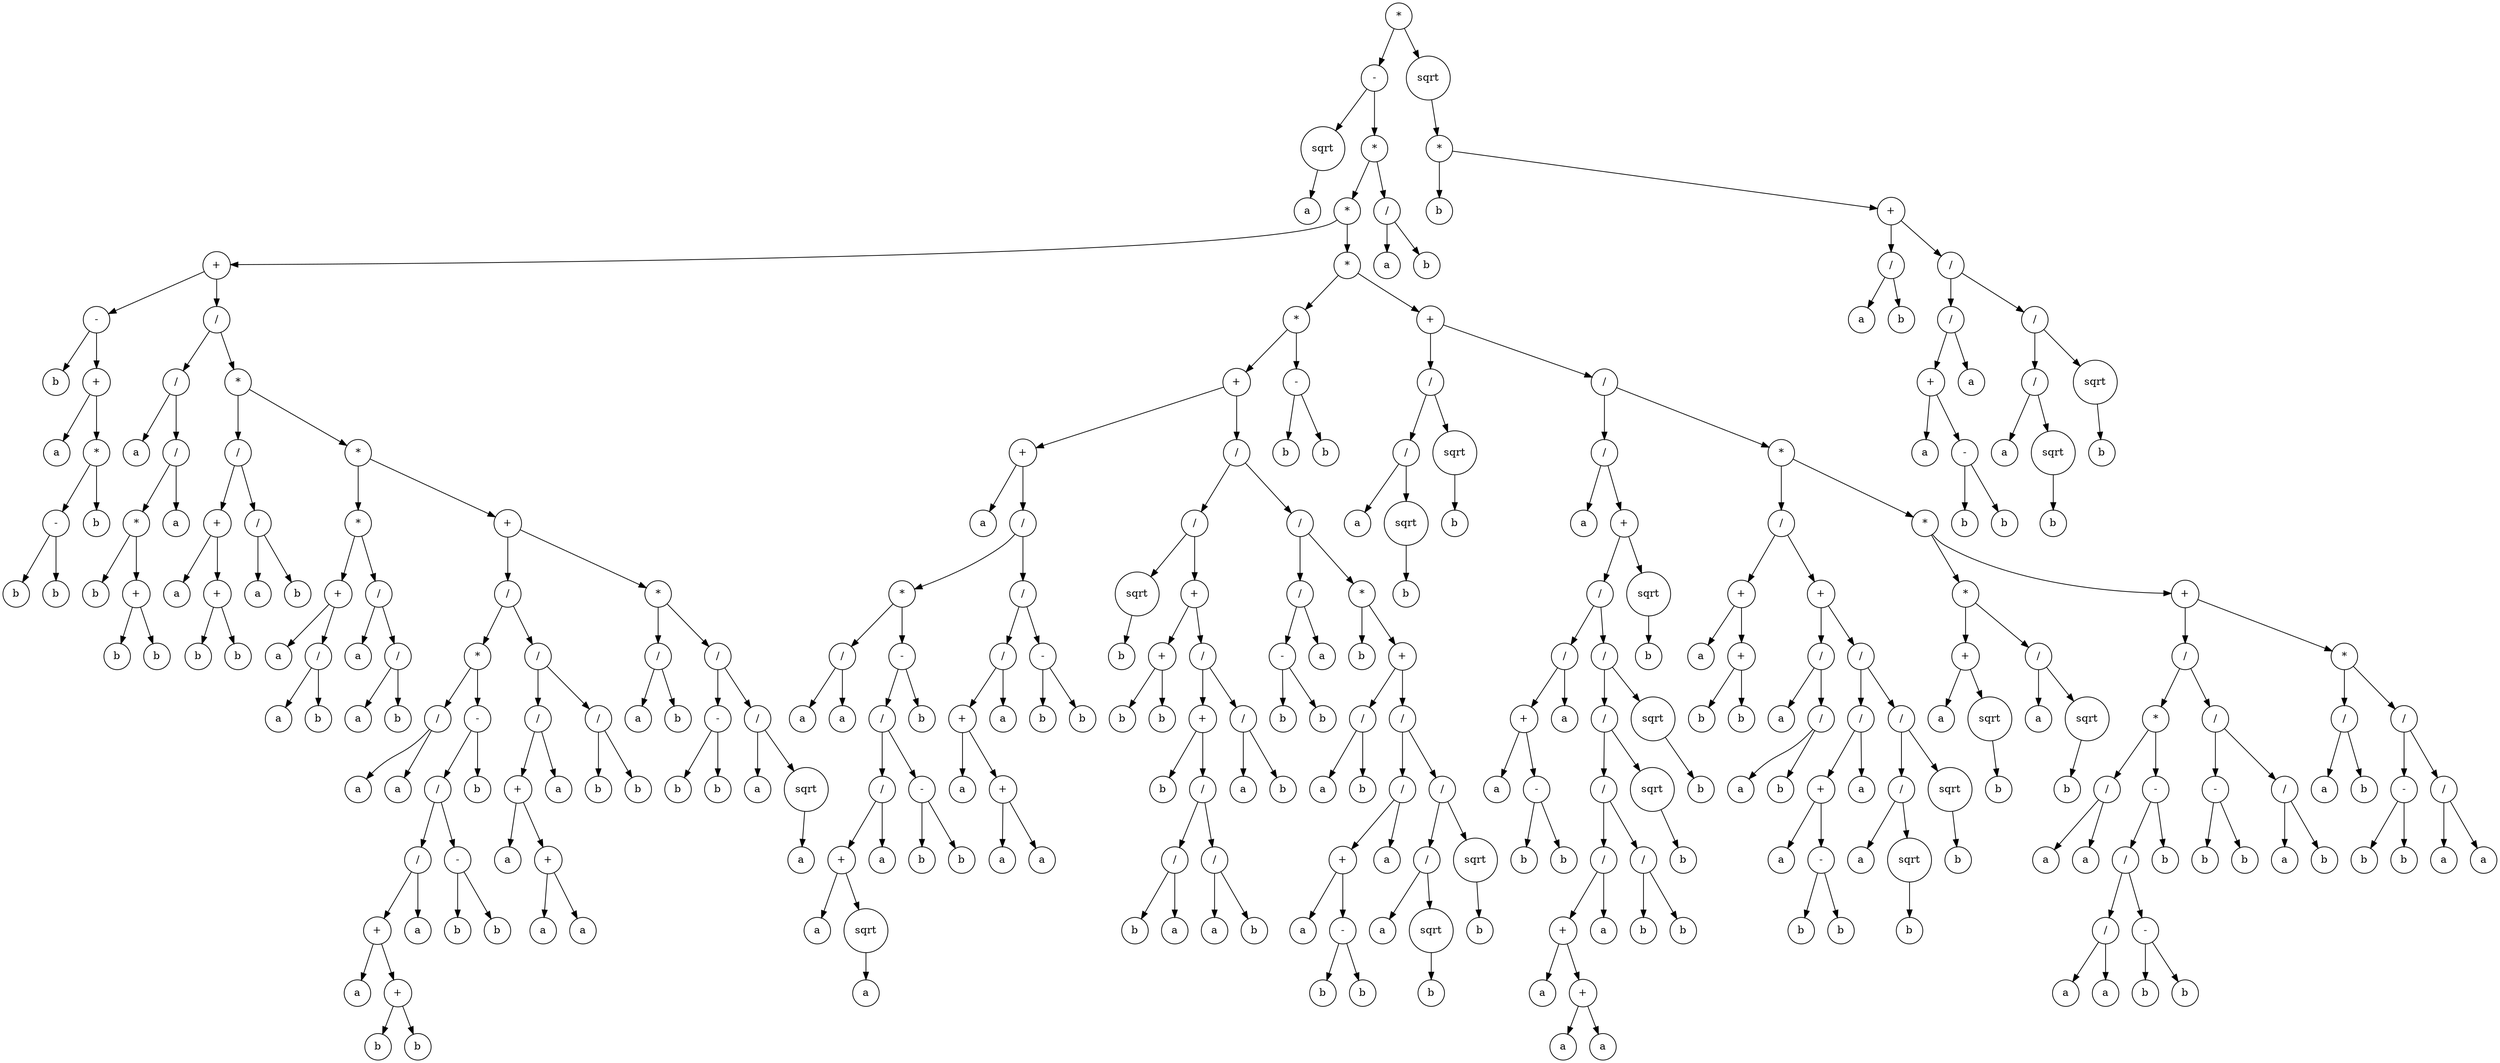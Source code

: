 digraph g {
graph [ordering=out];
node [shape=circle];
n[label = "*"];
n0[label = "-"];
n00[label = "sqrt"];
n000[label = "a"];
n00 -> n000;
n0 -> n00;
n01[label = "*"];
n010[label = "*"];
n0100[label = "+"];
n01000[label = "-"];
n010000[label = "b"];
n01000 -> n010000;
n010001[label = "+"];
n0100010[label = "a"];
n010001 -> n0100010;
n0100011[label = "*"];
n01000110[label = "-"];
n010001100[label = "b"];
n01000110 -> n010001100;
n010001101[label = "b"];
n01000110 -> n010001101;
n0100011 -> n01000110;
n01000111[label = "b"];
n0100011 -> n01000111;
n010001 -> n0100011;
n01000 -> n010001;
n0100 -> n01000;
n01001[label = "/"];
n010010[label = "/"];
n0100100[label = "a"];
n010010 -> n0100100;
n0100101[label = "/"];
n01001010[label = "*"];
n010010100[label = "b"];
n01001010 -> n010010100;
n010010101[label = "+"];
n0100101010[label = "b"];
n010010101 -> n0100101010;
n0100101011[label = "b"];
n010010101 -> n0100101011;
n01001010 -> n010010101;
n0100101 -> n01001010;
n01001011[label = "a"];
n0100101 -> n01001011;
n010010 -> n0100101;
n01001 -> n010010;
n010011[label = "*"];
n0100110[label = "/"];
n01001100[label = "+"];
n010011000[label = "a"];
n01001100 -> n010011000;
n010011001[label = "+"];
n0100110010[label = "b"];
n010011001 -> n0100110010;
n0100110011[label = "b"];
n010011001 -> n0100110011;
n01001100 -> n010011001;
n0100110 -> n01001100;
n01001101[label = "/"];
n010011010[label = "a"];
n01001101 -> n010011010;
n010011011[label = "b"];
n01001101 -> n010011011;
n0100110 -> n01001101;
n010011 -> n0100110;
n0100111[label = "*"];
n01001110[label = "*"];
n010011100[label = "+"];
n0100111000[label = "a"];
n010011100 -> n0100111000;
n0100111001[label = "/"];
n01001110010[label = "a"];
n0100111001 -> n01001110010;
n01001110011[label = "b"];
n0100111001 -> n01001110011;
n010011100 -> n0100111001;
n01001110 -> n010011100;
n010011101[label = "/"];
n0100111010[label = "a"];
n010011101 -> n0100111010;
n0100111011[label = "/"];
n01001110110[label = "a"];
n0100111011 -> n01001110110;
n01001110111[label = "b"];
n0100111011 -> n01001110111;
n010011101 -> n0100111011;
n01001110 -> n010011101;
n0100111 -> n01001110;
n01001111[label = "+"];
n010011110[label = "/"];
n0100111100[label = "*"];
n01001111000[label = "/"];
n010011110000[label = "a"];
n01001111000 -> n010011110000;
n010011110001[label = "a"];
n01001111000 -> n010011110001;
n0100111100 -> n01001111000;
n01001111001[label = "-"];
n010011110010[label = "/"];
n0100111100100[label = "/"];
n01001111001000[label = "+"];
n010011110010000[label = "a"];
n01001111001000 -> n010011110010000;
n010011110010001[label = "+"];
n0100111100100010[label = "b"];
n010011110010001 -> n0100111100100010;
n0100111100100011[label = "b"];
n010011110010001 -> n0100111100100011;
n01001111001000 -> n010011110010001;
n0100111100100 -> n01001111001000;
n01001111001001[label = "a"];
n0100111100100 -> n01001111001001;
n010011110010 -> n0100111100100;
n0100111100101[label = "-"];
n01001111001010[label = "b"];
n0100111100101 -> n01001111001010;
n01001111001011[label = "b"];
n0100111100101 -> n01001111001011;
n010011110010 -> n0100111100101;
n01001111001 -> n010011110010;
n010011110011[label = "b"];
n01001111001 -> n010011110011;
n0100111100 -> n01001111001;
n010011110 -> n0100111100;
n0100111101[label = "/"];
n01001111010[label = "/"];
n010011110100[label = "+"];
n0100111101000[label = "a"];
n010011110100 -> n0100111101000;
n0100111101001[label = "+"];
n01001111010010[label = "a"];
n0100111101001 -> n01001111010010;
n01001111010011[label = "a"];
n0100111101001 -> n01001111010011;
n010011110100 -> n0100111101001;
n01001111010 -> n010011110100;
n010011110101[label = "a"];
n01001111010 -> n010011110101;
n0100111101 -> n01001111010;
n01001111011[label = "/"];
n010011110110[label = "b"];
n01001111011 -> n010011110110;
n010011110111[label = "b"];
n01001111011 -> n010011110111;
n0100111101 -> n01001111011;
n010011110 -> n0100111101;
n01001111 -> n010011110;
n010011111[label = "*"];
n0100111110[label = "/"];
n01001111100[label = "a"];
n0100111110 -> n01001111100;
n01001111101[label = "b"];
n0100111110 -> n01001111101;
n010011111 -> n0100111110;
n0100111111[label = "/"];
n01001111110[label = "-"];
n010011111100[label = "b"];
n01001111110 -> n010011111100;
n010011111101[label = "b"];
n01001111110 -> n010011111101;
n0100111111 -> n01001111110;
n01001111111[label = "/"];
n010011111110[label = "a"];
n01001111111 -> n010011111110;
n010011111111[label = "sqrt"];
n0100111111110[label = "a"];
n010011111111 -> n0100111111110;
n01001111111 -> n010011111111;
n0100111111 -> n01001111111;
n010011111 -> n0100111111;
n01001111 -> n010011111;
n0100111 -> n01001111;
n010011 -> n0100111;
n01001 -> n010011;
n0100 -> n01001;
n010 -> n0100;
n0101[label = "*"];
n01010[label = "*"];
n010100[label = "+"];
n0101000[label = "+"];
n01010000[label = "a"];
n0101000 -> n01010000;
n01010001[label = "/"];
n010100010[label = "*"];
n0101000100[label = "/"];
n01010001000[label = "a"];
n0101000100 -> n01010001000;
n01010001001[label = "a"];
n0101000100 -> n01010001001;
n010100010 -> n0101000100;
n0101000101[label = "-"];
n01010001010[label = "/"];
n010100010100[label = "/"];
n0101000101000[label = "+"];
n01010001010000[label = "a"];
n0101000101000 -> n01010001010000;
n01010001010001[label = "sqrt"];
n010100010100010[label = "a"];
n01010001010001 -> n010100010100010;
n0101000101000 -> n01010001010001;
n010100010100 -> n0101000101000;
n0101000101001[label = "a"];
n010100010100 -> n0101000101001;
n01010001010 -> n010100010100;
n010100010101[label = "-"];
n0101000101010[label = "b"];
n010100010101 -> n0101000101010;
n0101000101011[label = "b"];
n010100010101 -> n0101000101011;
n01010001010 -> n010100010101;
n0101000101 -> n01010001010;
n01010001011[label = "b"];
n0101000101 -> n01010001011;
n010100010 -> n0101000101;
n01010001 -> n010100010;
n010100011[label = "/"];
n0101000110[label = "/"];
n01010001100[label = "+"];
n010100011000[label = "a"];
n01010001100 -> n010100011000;
n010100011001[label = "+"];
n0101000110010[label = "a"];
n010100011001 -> n0101000110010;
n0101000110011[label = "a"];
n010100011001 -> n0101000110011;
n01010001100 -> n010100011001;
n0101000110 -> n01010001100;
n01010001101[label = "a"];
n0101000110 -> n01010001101;
n010100011 -> n0101000110;
n0101000111[label = "-"];
n01010001110[label = "b"];
n0101000111 -> n01010001110;
n01010001111[label = "b"];
n0101000111 -> n01010001111;
n010100011 -> n0101000111;
n01010001 -> n010100011;
n0101000 -> n01010001;
n010100 -> n0101000;
n0101001[label = "/"];
n01010010[label = "/"];
n010100100[label = "sqrt"];
n0101001000[label = "b"];
n010100100 -> n0101001000;
n01010010 -> n010100100;
n010100101[label = "+"];
n0101001010[label = "+"];
n01010010100[label = "b"];
n0101001010 -> n01010010100;
n01010010101[label = "b"];
n0101001010 -> n01010010101;
n010100101 -> n0101001010;
n0101001011[label = "/"];
n01010010110[label = "+"];
n010100101100[label = "b"];
n01010010110 -> n010100101100;
n010100101101[label = "/"];
n0101001011010[label = "/"];
n01010010110100[label = "b"];
n0101001011010 -> n01010010110100;
n01010010110101[label = "a"];
n0101001011010 -> n01010010110101;
n010100101101 -> n0101001011010;
n0101001011011[label = "/"];
n01010010110110[label = "a"];
n0101001011011 -> n01010010110110;
n01010010110111[label = "b"];
n0101001011011 -> n01010010110111;
n010100101101 -> n0101001011011;
n01010010110 -> n010100101101;
n0101001011 -> n01010010110;
n01010010111[label = "/"];
n010100101110[label = "a"];
n01010010111 -> n010100101110;
n010100101111[label = "b"];
n01010010111 -> n010100101111;
n0101001011 -> n01010010111;
n010100101 -> n0101001011;
n01010010 -> n010100101;
n0101001 -> n01010010;
n01010011[label = "/"];
n010100110[label = "/"];
n0101001100[label = "-"];
n01010011000[label = "b"];
n0101001100 -> n01010011000;
n01010011001[label = "b"];
n0101001100 -> n01010011001;
n010100110 -> n0101001100;
n0101001101[label = "a"];
n010100110 -> n0101001101;
n01010011 -> n010100110;
n010100111[label = "*"];
n0101001110[label = "b"];
n010100111 -> n0101001110;
n0101001111[label = "+"];
n01010011110[label = "/"];
n010100111100[label = "a"];
n01010011110 -> n010100111100;
n010100111101[label = "b"];
n01010011110 -> n010100111101;
n0101001111 -> n01010011110;
n01010011111[label = "/"];
n010100111110[label = "/"];
n0101001111100[label = "+"];
n01010011111000[label = "a"];
n0101001111100 -> n01010011111000;
n01010011111001[label = "-"];
n010100111110010[label = "b"];
n01010011111001 -> n010100111110010;
n010100111110011[label = "b"];
n01010011111001 -> n010100111110011;
n0101001111100 -> n01010011111001;
n010100111110 -> n0101001111100;
n0101001111101[label = "a"];
n010100111110 -> n0101001111101;
n01010011111 -> n010100111110;
n010100111111[label = "/"];
n0101001111110[label = "/"];
n01010011111100[label = "a"];
n0101001111110 -> n01010011111100;
n01010011111101[label = "sqrt"];
n010100111111010[label = "b"];
n01010011111101 -> n010100111111010;
n0101001111110 -> n01010011111101;
n010100111111 -> n0101001111110;
n0101001111111[label = "sqrt"];
n01010011111110[label = "b"];
n0101001111111 -> n01010011111110;
n010100111111 -> n0101001111111;
n01010011111 -> n010100111111;
n0101001111 -> n01010011111;
n010100111 -> n0101001111;
n01010011 -> n010100111;
n0101001 -> n01010011;
n010100 -> n0101001;
n01010 -> n010100;
n010101[label = "-"];
n0101010[label = "b"];
n010101 -> n0101010;
n0101011[label = "b"];
n010101 -> n0101011;
n01010 -> n010101;
n0101 -> n01010;
n01011[label = "+"];
n010110[label = "/"];
n0101100[label = "/"];
n01011000[label = "a"];
n0101100 -> n01011000;
n01011001[label = "sqrt"];
n010110010[label = "b"];
n01011001 -> n010110010;
n0101100 -> n01011001;
n010110 -> n0101100;
n0101101[label = "sqrt"];
n01011010[label = "b"];
n0101101 -> n01011010;
n010110 -> n0101101;
n01011 -> n010110;
n010111[label = "/"];
n0101110[label = "/"];
n01011100[label = "a"];
n0101110 -> n01011100;
n01011101[label = "+"];
n010111010[label = "/"];
n0101110100[label = "/"];
n01011101000[label = "+"];
n010111010000[label = "a"];
n01011101000 -> n010111010000;
n010111010001[label = "-"];
n0101110100010[label = "b"];
n010111010001 -> n0101110100010;
n0101110100011[label = "b"];
n010111010001 -> n0101110100011;
n01011101000 -> n010111010001;
n0101110100 -> n01011101000;
n01011101001[label = "a"];
n0101110100 -> n01011101001;
n010111010 -> n0101110100;
n0101110101[label = "/"];
n01011101010[label = "/"];
n010111010100[label = "/"];
n0101110101000[label = "/"];
n01011101010000[label = "+"];
n010111010100000[label = "a"];
n01011101010000 -> n010111010100000;
n010111010100001[label = "+"];
n0101110101000010[label = "a"];
n010111010100001 -> n0101110101000010;
n0101110101000011[label = "a"];
n010111010100001 -> n0101110101000011;
n01011101010000 -> n010111010100001;
n0101110101000 -> n01011101010000;
n01011101010001[label = "a"];
n0101110101000 -> n01011101010001;
n010111010100 -> n0101110101000;
n0101110101001[label = "/"];
n01011101010010[label = "b"];
n0101110101001 -> n01011101010010;
n01011101010011[label = "b"];
n0101110101001 -> n01011101010011;
n010111010100 -> n0101110101001;
n01011101010 -> n010111010100;
n010111010101[label = "sqrt"];
n0101110101010[label = "b"];
n010111010101 -> n0101110101010;
n01011101010 -> n010111010101;
n0101110101 -> n01011101010;
n01011101011[label = "sqrt"];
n010111010110[label = "b"];
n01011101011 -> n010111010110;
n0101110101 -> n01011101011;
n010111010 -> n0101110101;
n01011101 -> n010111010;
n010111011[label = "sqrt"];
n0101110110[label = "b"];
n010111011 -> n0101110110;
n01011101 -> n010111011;
n0101110 -> n01011101;
n010111 -> n0101110;
n0101111[label = "*"];
n01011110[label = "/"];
n010111100[label = "+"];
n0101111000[label = "a"];
n010111100 -> n0101111000;
n0101111001[label = "+"];
n01011110010[label = "b"];
n0101111001 -> n01011110010;
n01011110011[label = "b"];
n0101111001 -> n01011110011;
n010111100 -> n0101111001;
n01011110 -> n010111100;
n010111101[label = "+"];
n0101111010[label = "/"];
n01011110100[label = "a"];
n0101111010 -> n01011110100;
n01011110101[label = "/"];
n010111101010[label = "a"];
n01011110101 -> n010111101010;
n010111101011[label = "b"];
n01011110101 -> n010111101011;
n0101111010 -> n01011110101;
n010111101 -> n0101111010;
n0101111011[label = "/"];
n01011110110[label = "/"];
n010111101100[label = "+"];
n0101111011000[label = "a"];
n010111101100 -> n0101111011000;
n0101111011001[label = "-"];
n01011110110010[label = "b"];
n0101111011001 -> n01011110110010;
n01011110110011[label = "b"];
n0101111011001 -> n01011110110011;
n010111101100 -> n0101111011001;
n01011110110 -> n010111101100;
n010111101101[label = "a"];
n01011110110 -> n010111101101;
n0101111011 -> n01011110110;
n01011110111[label = "/"];
n010111101110[label = "/"];
n0101111011100[label = "a"];
n010111101110 -> n0101111011100;
n0101111011101[label = "sqrt"];
n01011110111010[label = "b"];
n0101111011101 -> n01011110111010;
n010111101110 -> n0101111011101;
n01011110111 -> n010111101110;
n010111101111[label = "sqrt"];
n0101111011110[label = "b"];
n010111101111 -> n0101111011110;
n01011110111 -> n010111101111;
n0101111011 -> n01011110111;
n010111101 -> n0101111011;
n01011110 -> n010111101;
n0101111 -> n01011110;
n01011111[label = "*"];
n010111110[label = "*"];
n0101111100[label = "+"];
n01011111000[label = "a"];
n0101111100 -> n01011111000;
n01011111001[label = "sqrt"];
n010111110010[label = "b"];
n01011111001 -> n010111110010;
n0101111100 -> n01011111001;
n010111110 -> n0101111100;
n0101111101[label = "/"];
n01011111010[label = "a"];
n0101111101 -> n01011111010;
n01011111011[label = "sqrt"];
n010111110110[label = "b"];
n01011111011 -> n010111110110;
n0101111101 -> n01011111011;
n010111110 -> n0101111101;
n01011111 -> n010111110;
n010111111[label = "+"];
n0101111110[label = "/"];
n01011111100[label = "*"];
n010111111000[label = "/"];
n0101111110000[label = "a"];
n010111111000 -> n0101111110000;
n0101111110001[label = "a"];
n010111111000 -> n0101111110001;
n01011111100 -> n010111111000;
n010111111001[label = "-"];
n0101111110010[label = "/"];
n01011111100100[label = "/"];
n010111111001000[label = "a"];
n01011111100100 -> n010111111001000;
n010111111001001[label = "a"];
n01011111100100 -> n010111111001001;
n0101111110010 -> n01011111100100;
n01011111100101[label = "-"];
n010111111001010[label = "b"];
n01011111100101 -> n010111111001010;
n010111111001011[label = "b"];
n01011111100101 -> n010111111001011;
n0101111110010 -> n01011111100101;
n010111111001 -> n0101111110010;
n0101111110011[label = "b"];
n010111111001 -> n0101111110011;
n01011111100 -> n010111111001;
n0101111110 -> n01011111100;
n01011111101[label = "/"];
n010111111010[label = "-"];
n0101111110100[label = "b"];
n010111111010 -> n0101111110100;
n0101111110101[label = "b"];
n010111111010 -> n0101111110101;
n01011111101 -> n010111111010;
n010111111011[label = "/"];
n0101111110110[label = "a"];
n010111111011 -> n0101111110110;
n0101111110111[label = "b"];
n010111111011 -> n0101111110111;
n01011111101 -> n010111111011;
n0101111110 -> n01011111101;
n010111111 -> n0101111110;
n0101111111[label = "*"];
n01011111110[label = "/"];
n010111111100[label = "a"];
n01011111110 -> n010111111100;
n010111111101[label = "b"];
n01011111110 -> n010111111101;
n0101111111 -> n01011111110;
n01011111111[label = "/"];
n010111111110[label = "-"];
n0101111111100[label = "b"];
n010111111110 -> n0101111111100;
n0101111111101[label = "b"];
n010111111110 -> n0101111111101;
n01011111111 -> n010111111110;
n010111111111[label = "/"];
n0101111111110[label = "a"];
n010111111111 -> n0101111111110;
n0101111111111[label = "a"];
n010111111111 -> n0101111111111;
n01011111111 -> n010111111111;
n0101111111 -> n01011111111;
n010111111 -> n0101111111;
n01011111 -> n010111111;
n0101111 -> n01011111;
n010111 -> n0101111;
n01011 -> n010111;
n0101 -> n01011;
n010 -> n0101;
n01 -> n010;
n011[label = "/"];
n0110[label = "a"];
n011 -> n0110;
n0111[label = "b"];
n011 -> n0111;
n01 -> n011;
n0 -> n01;
n -> n0;
n1[label = "sqrt"];
n10[label = "*"];
n100[label = "b"];
n10 -> n100;
n101[label = "+"];
n1010[label = "/"];
n10100[label = "a"];
n1010 -> n10100;
n10101[label = "b"];
n1010 -> n10101;
n101 -> n1010;
n1011[label = "/"];
n10110[label = "/"];
n101100[label = "+"];
n1011000[label = "a"];
n101100 -> n1011000;
n1011001[label = "-"];
n10110010[label = "b"];
n1011001 -> n10110010;
n10110011[label = "b"];
n1011001 -> n10110011;
n101100 -> n1011001;
n10110 -> n101100;
n101101[label = "a"];
n10110 -> n101101;
n1011 -> n10110;
n10111[label = "/"];
n101110[label = "/"];
n1011100[label = "a"];
n101110 -> n1011100;
n1011101[label = "sqrt"];
n10111010[label = "b"];
n1011101 -> n10111010;
n101110 -> n1011101;
n10111 -> n101110;
n101111[label = "sqrt"];
n1011110[label = "b"];
n101111 -> n1011110;
n10111 -> n101111;
n1011 -> n10111;
n101 -> n1011;
n10 -> n101;
n1 -> n10;
n -> n1;
}
